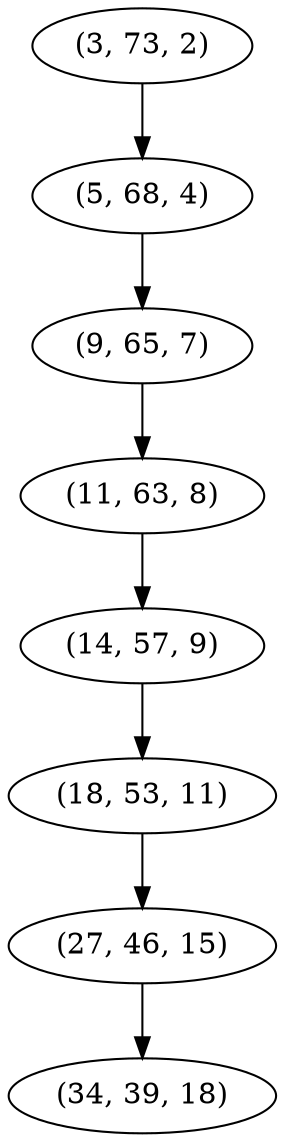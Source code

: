 digraph tree {
    "(3, 73, 2)";
    "(5, 68, 4)";
    "(9, 65, 7)";
    "(11, 63, 8)";
    "(14, 57, 9)";
    "(18, 53, 11)";
    "(27, 46, 15)";
    "(34, 39, 18)";
    "(3, 73, 2)" -> "(5, 68, 4)";
    "(5, 68, 4)" -> "(9, 65, 7)";
    "(9, 65, 7)" -> "(11, 63, 8)";
    "(11, 63, 8)" -> "(14, 57, 9)";
    "(14, 57, 9)" -> "(18, 53, 11)";
    "(18, 53, 11)" -> "(27, 46, 15)";
    "(27, 46, 15)" -> "(34, 39, 18)";
}
